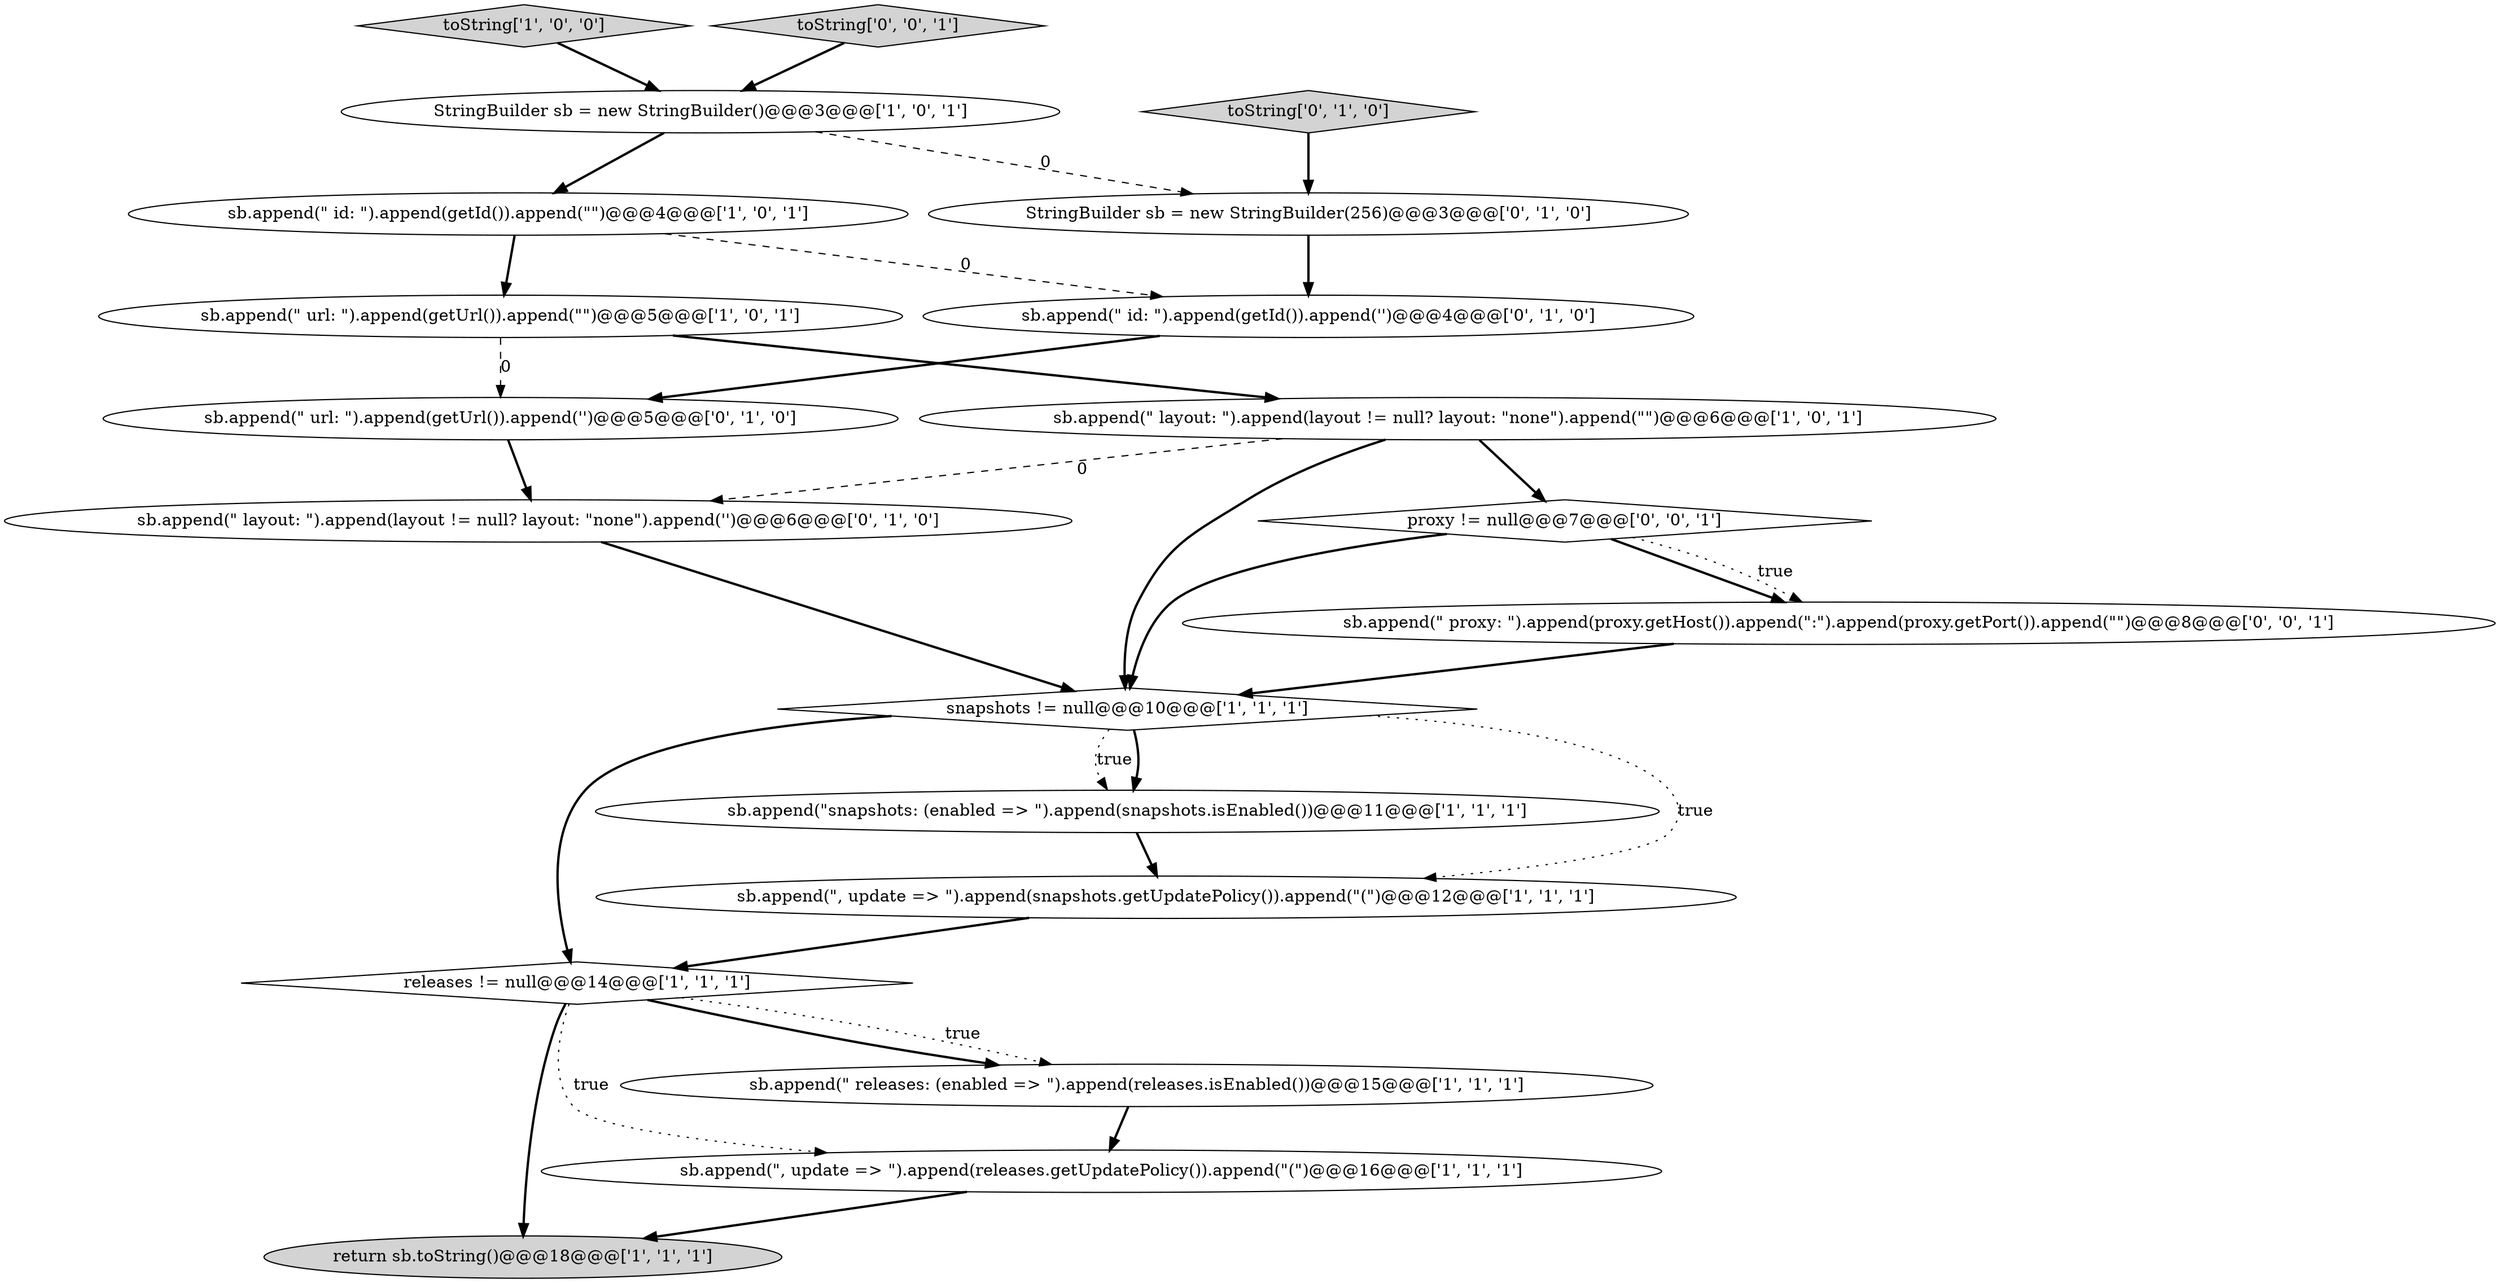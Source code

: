 digraph {
6 [style = filled, label = "toString['1', '0', '0']", fillcolor = lightgray, shape = diamond image = "AAA0AAABBB1BBB"];
18 [style = filled, label = "toString['0', '0', '1']", fillcolor = lightgray, shape = diamond image = "AAA0AAABBB3BBB"];
9 [style = filled, label = "sb.append(\"snapshots: (enabled => \").append(snapshots.isEnabled())@@@11@@@['1', '1', '1']", fillcolor = white, shape = ellipse image = "AAA0AAABBB1BBB"];
0 [style = filled, label = "sb.append(\" id: \").append(getId()).append(\"\")@@@4@@@['1', '0', '1']", fillcolor = white, shape = ellipse image = "AAA0AAABBB1BBB"];
12 [style = filled, label = "sb.append(\" layout: \").append(layout != null? layout: \"none\").append('')@@@6@@@['0', '1', '0']", fillcolor = white, shape = ellipse image = "AAA1AAABBB2BBB"];
15 [style = filled, label = "StringBuilder sb = new StringBuilder(256)@@@3@@@['0', '1', '0']", fillcolor = white, shape = ellipse image = "AAA1AAABBB2BBB"];
2 [style = filled, label = "releases != null@@@14@@@['1', '1', '1']", fillcolor = white, shape = diamond image = "AAA0AAABBB1BBB"];
13 [style = filled, label = "sb.append(\" id: \").append(getId()).append('')@@@4@@@['0', '1', '0']", fillcolor = white, shape = ellipse image = "AAA1AAABBB2BBB"];
7 [style = filled, label = "sb.append(\" url: \").append(getUrl()).append(\"\")@@@5@@@['1', '0', '1']", fillcolor = white, shape = ellipse image = "AAA0AAABBB1BBB"];
1 [style = filled, label = "snapshots != null@@@10@@@['1', '1', '1']", fillcolor = white, shape = diamond image = "AAA0AAABBB1BBB"];
5 [style = filled, label = "sb.append(\", update => \").append(releases.getUpdatePolicy()).append(\"(\")@@@16@@@['1', '1', '1']", fillcolor = white, shape = ellipse image = "AAA0AAABBB1BBB"];
17 [style = filled, label = "sb.append(\" proxy: \").append(proxy.getHost()).append(\":\").append(proxy.getPort()).append(\"\")@@@8@@@['0', '0', '1']", fillcolor = white, shape = ellipse image = "AAA0AAABBB3BBB"];
3 [style = filled, label = "StringBuilder sb = new StringBuilder()@@@3@@@['1', '0', '1']", fillcolor = white, shape = ellipse image = "AAA0AAABBB1BBB"];
4 [style = filled, label = "sb.append(\" releases: (enabled => \").append(releases.isEnabled())@@@15@@@['1', '1', '1']", fillcolor = white, shape = ellipse image = "AAA0AAABBB1BBB"];
14 [style = filled, label = "toString['0', '1', '0']", fillcolor = lightgray, shape = diamond image = "AAA0AAABBB2BBB"];
19 [style = filled, label = "proxy != null@@@7@@@['0', '0', '1']", fillcolor = white, shape = diamond image = "AAA0AAABBB3BBB"];
16 [style = filled, label = "sb.append(\" url: \").append(getUrl()).append('')@@@5@@@['0', '1', '0']", fillcolor = white, shape = ellipse image = "AAA1AAABBB2BBB"];
11 [style = filled, label = "return sb.toString()@@@18@@@['1', '1', '1']", fillcolor = lightgray, shape = ellipse image = "AAA0AAABBB1BBB"];
8 [style = filled, label = "sb.append(\" layout: \").append(layout != null? layout: \"none\").append(\"\")@@@6@@@['1', '0', '1']", fillcolor = white, shape = ellipse image = "AAA0AAABBB1BBB"];
10 [style = filled, label = "sb.append(\", update => \").append(snapshots.getUpdatePolicy()).append(\"(\")@@@12@@@['1', '1', '1']", fillcolor = white, shape = ellipse image = "AAA0AAABBB1BBB"];
18->3 [style = bold, label=""];
7->8 [style = bold, label=""];
2->4 [style = dotted, label="true"];
1->9 [style = bold, label=""];
10->2 [style = bold, label=""];
2->4 [style = bold, label=""];
19->1 [style = bold, label=""];
1->9 [style = dotted, label="true"];
2->11 [style = bold, label=""];
0->7 [style = bold, label=""];
4->5 [style = bold, label=""];
2->5 [style = dotted, label="true"];
12->1 [style = bold, label=""];
0->13 [style = dashed, label="0"];
8->1 [style = bold, label=""];
16->12 [style = bold, label=""];
8->12 [style = dashed, label="0"];
5->11 [style = bold, label=""];
13->16 [style = bold, label=""];
3->0 [style = bold, label=""];
19->17 [style = bold, label=""];
6->3 [style = bold, label=""];
15->13 [style = bold, label=""];
3->15 [style = dashed, label="0"];
7->16 [style = dashed, label="0"];
19->17 [style = dotted, label="true"];
14->15 [style = bold, label=""];
1->2 [style = bold, label=""];
1->10 [style = dotted, label="true"];
8->19 [style = bold, label=""];
9->10 [style = bold, label=""];
17->1 [style = bold, label=""];
}

